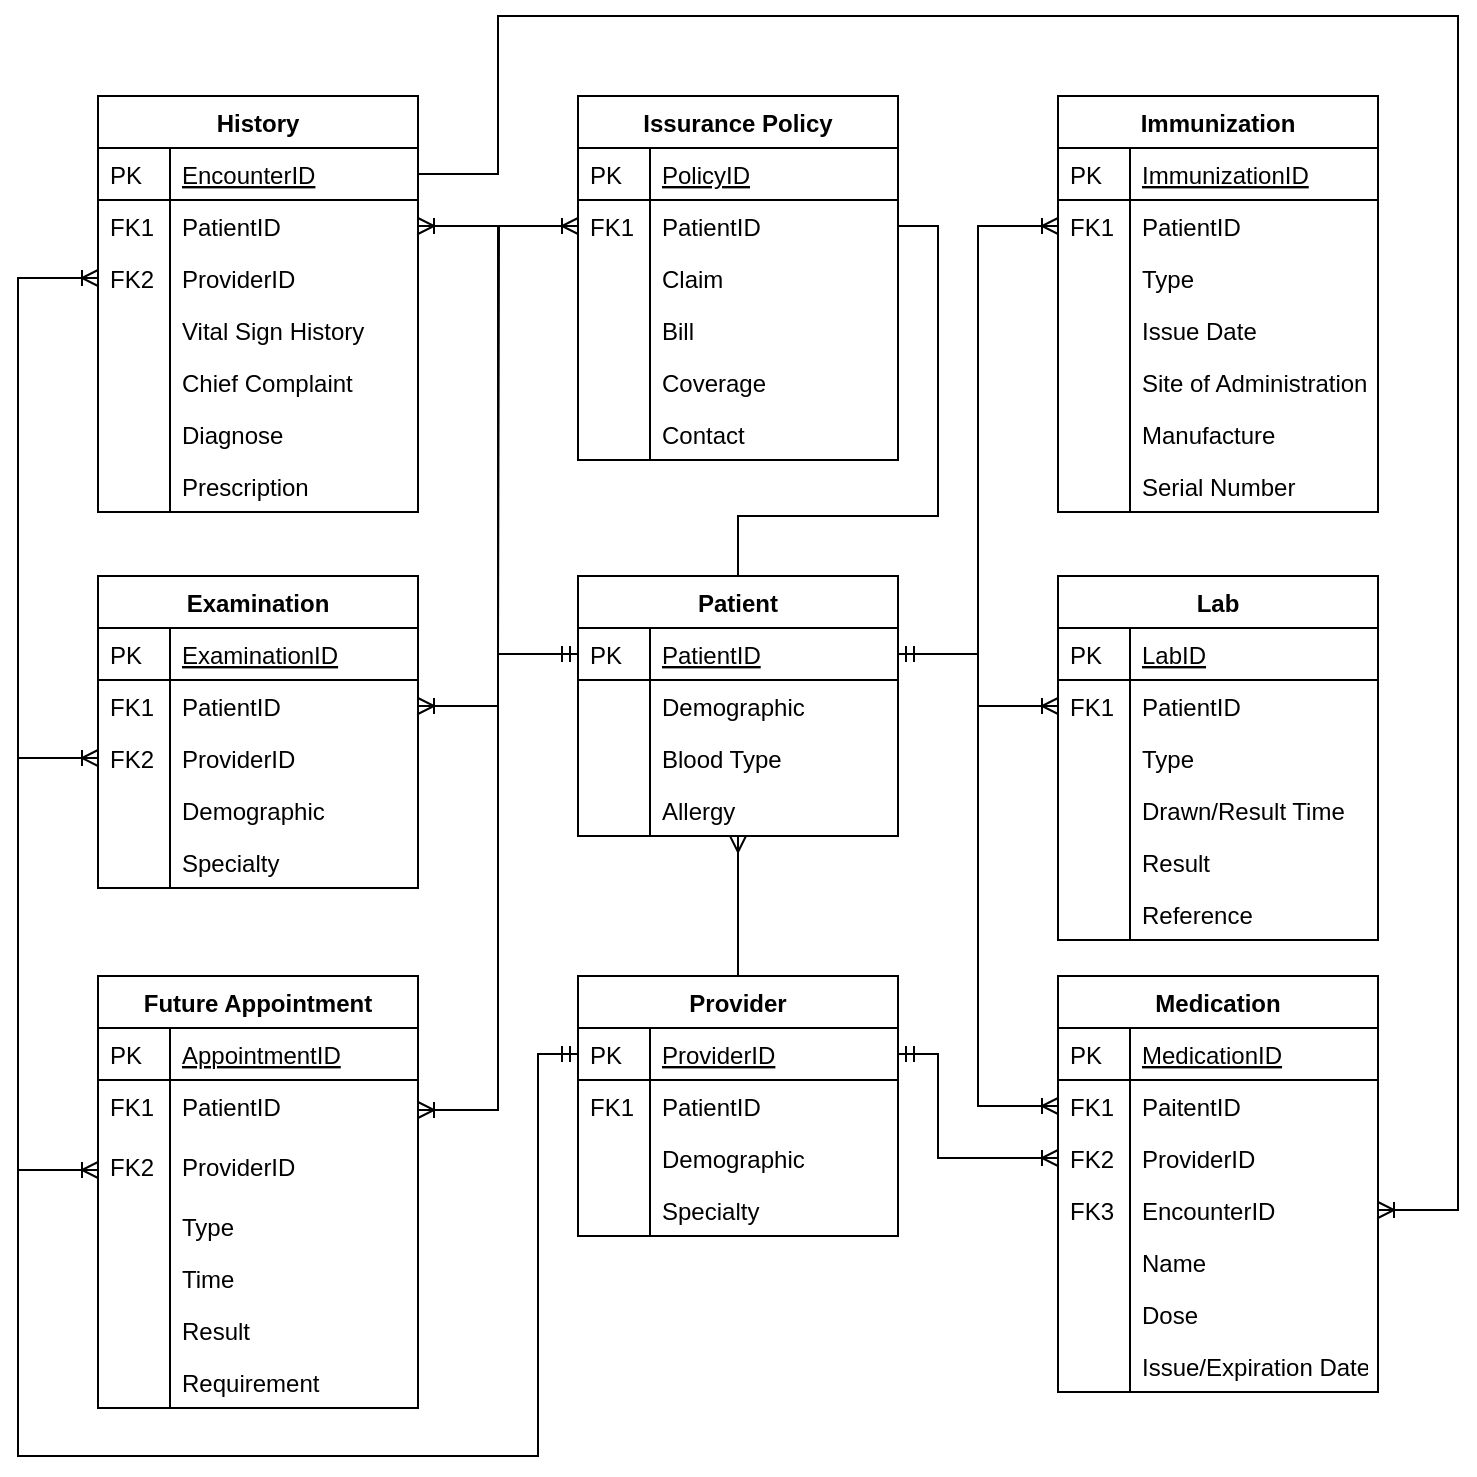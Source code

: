 <mxfile version="12.7.1" type="device"><diagram id="C5RBs43oDa-KdzZeNtuy" name="Page-1"><mxGraphModel dx="2062" dy="1103" grid="1" gridSize="10" guides="1" tooltips="1" connect="1" arrows="1" fold="1" page="0" pageScale="1" pageWidth="850" pageHeight="1100" math="0" shadow="0"><root><mxCell id="WIyWlLk6GJQsqaUBKTNV-0"/><mxCell id="WIyWlLk6GJQsqaUBKTNV-1" parent="WIyWlLk6GJQsqaUBKTNV-0"/><mxCell id="-j6nGIDeLe8oFp6eKkzC-88" style="edgeStyle=orthogonalEdgeStyle;rounded=0;orthogonalLoop=1;jettySize=auto;html=1;exitX=0.5;exitY=0;exitDx=0;exitDy=0;startArrow=none;startFill=0;endArrow=none;endFill=0;" parent="WIyWlLk6GJQsqaUBKTNV-1" source="zkfFHV4jXpPFQw0GAbJ--51" target="00YRVMLzk04FEyoa6gGD-193" edge="1"><mxGeometry relative="1" as="geometry"><Array as="points"><mxPoint x="440" y="290"/><mxPoint x="540" y="290"/><mxPoint x="540" y="145"/></Array></mxGeometry></mxCell><mxCell id="zkfFHV4jXpPFQw0GAbJ--51" value="Patient" style="swimlane;fontStyle=1;childLayout=stackLayout;horizontal=1;startSize=26;horizontalStack=0;resizeParent=1;resizeLast=0;collapsible=1;marginBottom=0;rounded=0;shadow=0;strokeWidth=1;" parent="WIyWlLk6GJQsqaUBKTNV-1" vertex="1"><mxGeometry x="360" y="320" width="160" height="130" as="geometry"><mxRectangle x="160" y="120" width="160" height="26" as="alternateBounds"/></mxGeometry></mxCell><mxCell id="zkfFHV4jXpPFQw0GAbJ--52" value="PatientID" style="shape=partialRectangle;top=0;left=0;right=0;bottom=1;align=left;verticalAlign=top;fillColor=none;spacingLeft=40;spacingRight=4;overflow=hidden;rotatable=0;points=[[0,0.5],[1,0.5]];portConstraint=eastwest;dropTarget=0;rounded=0;shadow=0;strokeWidth=1;fontStyle=4" parent="zkfFHV4jXpPFQw0GAbJ--51" vertex="1"><mxGeometry y="26" width="160" height="26" as="geometry"/></mxCell><mxCell id="zkfFHV4jXpPFQw0GAbJ--53" value="PK" style="shape=partialRectangle;top=0;left=0;bottom=0;fillColor=none;align=left;verticalAlign=top;spacingLeft=4;spacingRight=4;overflow=hidden;rotatable=0;points=[];portConstraint=eastwest;part=1;" parent="zkfFHV4jXpPFQw0GAbJ--52" vertex="1" connectable="0"><mxGeometry width="36" height="26" as="geometry"/></mxCell><mxCell id="00YRVMLzk04FEyoa6gGD-24" value="Demographic" style="shape=partialRectangle;top=0;left=0;right=0;bottom=0;align=left;verticalAlign=top;fillColor=none;spacingLeft=40;spacingRight=4;overflow=hidden;rotatable=0;points=[[0,0.5],[1,0.5]];portConstraint=eastwest;dropTarget=0;rounded=0;shadow=0;strokeWidth=1;" parent="zkfFHV4jXpPFQw0GAbJ--51" vertex="1"><mxGeometry y="52" width="160" height="26" as="geometry"/></mxCell><mxCell id="00YRVMLzk04FEyoa6gGD-25" value="" style="shape=partialRectangle;top=0;left=0;bottom=0;fillColor=none;align=left;verticalAlign=top;spacingLeft=4;spacingRight=4;overflow=hidden;rotatable=0;points=[];portConstraint=eastwest;part=1;" parent="00YRVMLzk04FEyoa6gGD-24" vertex="1" connectable="0"><mxGeometry width="36" height="26" as="geometry"/></mxCell><mxCell id="00YRVMLzk04FEyoa6gGD-27" value="Blood Type" style="shape=partialRectangle;top=0;left=0;right=0;bottom=0;align=left;verticalAlign=top;fillColor=none;spacingLeft=40;spacingRight=4;overflow=hidden;rotatable=0;points=[[0,0.5],[1,0.5]];portConstraint=eastwest;dropTarget=0;rounded=0;shadow=0;strokeWidth=1;" parent="zkfFHV4jXpPFQw0GAbJ--51" vertex="1"><mxGeometry y="78" width="160" height="26" as="geometry"/></mxCell><mxCell id="00YRVMLzk04FEyoa6gGD-28" value="" style="shape=partialRectangle;top=0;left=0;bottom=0;fillColor=none;align=left;verticalAlign=top;spacingLeft=4;spacingRight=4;overflow=hidden;rotatable=0;points=[];portConstraint=eastwest;part=1;" parent="00YRVMLzk04FEyoa6gGD-27" vertex="1" connectable="0"><mxGeometry width="36" height="26" as="geometry"/></mxCell><mxCell id="zkfFHV4jXpPFQw0GAbJ--54" value="Allergy" style="shape=partialRectangle;top=0;left=0;right=0;bottom=0;align=left;verticalAlign=top;fillColor=none;spacingLeft=40;spacingRight=4;overflow=hidden;rotatable=0;points=[[0,0.5],[1,0.5]];portConstraint=eastwest;dropTarget=0;rounded=0;shadow=0;strokeWidth=1;" parent="zkfFHV4jXpPFQw0GAbJ--51" vertex="1"><mxGeometry y="104" width="160" height="26" as="geometry"/></mxCell><mxCell id="zkfFHV4jXpPFQw0GAbJ--55" value="" style="shape=partialRectangle;top=0;left=0;bottom=0;fillColor=none;align=left;verticalAlign=top;spacingLeft=4;spacingRight=4;overflow=hidden;rotatable=0;points=[];portConstraint=eastwest;part=1;" parent="zkfFHV4jXpPFQw0GAbJ--54" vertex="1" connectable="0"><mxGeometry width="36" height="26" as="geometry"/></mxCell><mxCell id="zkfFHV4jXpPFQw0GAbJ--56" value="Provider" style="swimlane;fontStyle=1;childLayout=stackLayout;horizontal=1;startSize=26;horizontalStack=0;resizeParent=1;resizeLast=0;collapsible=1;marginBottom=0;rounded=0;shadow=0;strokeWidth=1;" parent="WIyWlLk6GJQsqaUBKTNV-1" vertex="1"><mxGeometry x="360" y="520" width="160" height="130" as="geometry"><mxRectangle x="940" y="590" width="160" height="26" as="alternateBounds"/></mxGeometry></mxCell><mxCell id="zkfFHV4jXpPFQw0GAbJ--57" value="ProviderID" style="shape=partialRectangle;top=0;left=0;right=0;bottom=1;align=left;verticalAlign=top;fillColor=none;spacingLeft=40;spacingRight=4;overflow=hidden;rotatable=0;points=[[0,0.5],[1,0.5]];portConstraint=eastwest;dropTarget=0;rounded=0;shadow=0;strokeWidth=1;fontStyle=4" parent="zkfFHV4jXpPFQw0GAbJ--56" vertex="1"><mxGeometry y="26" width="160" height="26" as="geometry"/></mxCell><mxCell id="zkfFHV4jXpPFQw0GAbJ--58" value="PK" style="shape=partialRectangle;top=0;left=0;bottom=0;fillColor=none;align=left;verticalAlign=top;spacingLeft=4;spacingRight=4;overflow=hidden;rotatable=0;points=[];portConstraint=eastwest;part=1;" parent="zkfFHV4jXpPFQw0GAbJ--57" vertex="1" connectable="0"><mxGeometry width="36" height="26" as="geometry"/></mxCell><mxCell id="zkfFHV4jXpPFQw0GAbJ--59" value="PatientID" style="shape=partialRectangle;top=0;left=0;right=0;bottom=0;align=left;verticalAlign=top;fillColor=none;spacingLeft=40;spacingRight=4;overflow=hidden;rotatable=0;points=[[0,0.5],[1,0.5]];portConstraint=eastwest;dropTarget=0;rounded=0;shadow=0;strokeWidth=1;" parent="zkfFHV4jXpPFQw0GAbJ--56" vertex="1"><mxGeometry y="52" width="160" height="26" as="geometry"/></mxCell><mxCell id="zkfFHV4jXpPFQw0GAbJ--60" value="FK1" style="shape=partialRectangle;top=0;left=0;bottom=0;fillColor=none;align=left;verticalAlign=top;spacingLeft=4;spacingRight=4;overflow=hidden;rotatable=0;points=[];portConstraint=eastwest;part=1;" parent="zkfFHV4jXpPFQw0GAbJ--59" vertex="1" connectable="0"><mxGeometry width="36" height="26" as="geometry"/></mxCell><mxCell id="zkfFHV4jXpPFQw0GAbJ--61" value="Demographic" style="shape=partialRectangle;top=0;left=0;right=0;bottom=0;align=left;verticalAlign=top;fillColor=none;spacingLeft=40;spacingRight=4;overflow=hidden;rotatable=0;points=[[0,0.5],[1,0.5]];portConstraint=eastwest;dropTarget=0;rounded=0;shadow=0;strokeWidth=1;" parent="zkfFHV4jXpPFQw0GAbJ--56" vertex="1"><mxGeometry y="78" width="160" height="26" as="geometry"/></mxCell><mxCell id="zkfFHV4jXpPFQw0GAbJ--62" value="" style="shape=partialRectangle;top=0;left=0;bottom=0;fillColor=none;align=left;verticalAlign=top;spacingLeft=4;spacingRight=4;overflow=hidden;rotatable=0;points=[];portConstraint=eastwest;part=1;" parent="zkfFHV4jXpPFQw0GAbJ--61" vertex="1" connectable="0"><mxGeometry width="36" height="26" as="geometry"/></mxCell><mxCell id="00YRVMLzk04FEyoa6gGD-29" value="Specialty" style="shape=partialRectangle;top=0;left=0;right=0;bottom=0;align=left;verticalAlign=top;fillColor=none;spacingLeft=40;spacingRight=4;overflow=hidden;rotatable=0;points=[[0,0.5],[1,0.5]];portConstraint=eastwest;dropTarget=0;rounded=0;shadow=0;strokeWidth=1;" parent="zkfFHV4jXpPFQw0GAbJ--56" vertex="1"><mxGeometry y="104" width="160" height="26" as="geometry"/></mxCell><mxCell id="00YRVMLzk04FEyoa6gGD-30" value="" style="shape=partialRectangle;top=0;left=0;bottom=0;fillColor=none;align=left;verticalAlign=top;spacingLeft=4;spacingRight=4;overflow=hidden;rotatable=0;points=[];portConstraint=eastwest;part=1;" parent="00YRVMLzk04FEyoa6gGD-29" vertex="1" connectable="0"><mxGeometry width="36" height="26" as="geometry"/></mxCell><mxCell id="00YRVMLzk04FEyoa6gGD-130" value="Examination" style="swimlane;fontStyle=1;childLayout=stackLayout;horizontal=1;startSize=26;horizontalStack=0;resizeParent=1;resizeLast=0;collapsible=1;marginBottom=0;rounded=0;shadow=0;strokeWidth=1;" parent="WIyWlLk6GJQsqaUBKTNV-1" vertex="1"><mxGeometry x="120" y="320" width="160" height="156" as="geometry"><mxRectangle x="1050" y="80" width="160" height="26" as="alternateBounds"/></mxGeometry></mxCell><mxCell id="00YRVMLzk04FEyoa6gGD-131" value="ExaminationID" style="shape=partialRectangle;top=0;left=0;right=0;bottom=1;align=left;verticalAlign=top;fillColor=none;spacingLeft=40;spacingRight=4;overflow=hidden;rotatable=0;points=[[0,0.5],[1,0.5]];portConstraint=eastwest;dropTarget=0;rounded=0;shadow=0;strokeWidth=1;fontStyle=4" parent="00YRVMLzk04FEyoa6gGD-130" vertex="1"><mxGeometry y="26" width="160" height="26" as="geometry"/></mxCell><mxCell id="00YRVMLzk04FEyoa6gGD-132" value="PK" style="shape=partialRectangle;top=0;left=0;bottom=0;fillColor=none;align=left;verticalAlign=top;spacingLeft=4;spacingRight=4;overflow=hidden;rotatable=0;points=[];portConstraint=eastwest;part=1;" parent="00YRVMLzk04FEyoa6gGD-131" vertex="1" connectable="0"><mxGeometry width="36" height="26" as="geometry"/></mxCell><mxCell id="00YRVMLzk04FEyoa6gGD-133" value="PatientID" style="shape=partialRectangle;top=0;left=0;right=0;bottom=0;align=left;verticalAlign=top;fillColor=none;spacingLeft=40;spacingRight=4;overflow=hidden;rotatable=0;points=[[0,0.5],[1,0.5]];portConstraint=eastwest;dropTarget=0;rounded=0;shadow=0;strokeWidth=1;" parent="00YRVMLzk04FEyoa6gGD-130" vertex="1"><mxGeometry y="52" width="160" height="26" as="geometry"/></mxCell><mxCell id="00YRVMLzk04FEyoa6gGD-134" value="FK1" style="shape=partialRectangle;top=0;left=0;bottom=0;fillColor=none;align=left;verticalAlign=top;spacingLeft=4;spacingRight=4;overflow=hidden;rotatable=0;points=[];portConstraint=eastwest;part=1;" parent="00YRVMLzk04FEyoa6gGD-133" vertex="1" connectable="0"><mxGeometry width="36" height="26" as="geometry"/></mxCell><mxCell id="00YRVMLzk04FEyoa6gGD-149" value="ProviderID" style="shape=partialRectangle;top=0;left=0;right=0;bottom=0;align=left;verticalAlign=top;fillColor=none;spacingLeft=40;spacingRight=4;overflow=hidden;rotatable=0;points=[[0,0.5],[1,0.5]];portConstraint=eastwest;dropTarget=0;rounded=0;shadow=0;strokeWidth=1;" parent="00YRVMLzk04FEyoa6gGD-130" vertex="1"><mxGeometry y="78" width="160" height="26" as="geometry"/></mxCell><mxCell id="00YRVMLzk04FEyoa6gGD-150" value="FK2" style="shape=partialRectangle;top=0;left=0;bottom=0;fillColor=none;align=left;verticalAlign=top;spacingLeft=4;spacingRight=4;overflow=hidden;rotatable=0;points=[];portConstraint=eastwest;part=1;" parent="00YRVMLzk04FEyoa6gGD-149" vertex="1" connectable="0"><mxGeometry width="36" height="26" as="geometry"/></mxCell><mxCell id="00YRVMLzk04FEyoa6gGD-135" value="Demographic" style="shape=partialRectangle;top=0;left=0;right=0;bottom=0;align=left;verticalAlign=top;fillColor=none;spacingLeft=40;spacingRight=4;overflow=hidden;rotatable=0;points=[[0,0.5],[1,0.5]];portConstraint=eastwest;dropTarget=0;rounded=0;shadow=0;strokeWidth=1;" parent="00YRVMLzk04FEyoa6gGD-130" vertex="1"><mxGeometry y="104" width="160" height="26" as="geometry"/></mxCell><mxCell id="00YRVMLzk04FEyoa6gGD-136" value="" style="shape=partialRectangle;top=0;left=0;bottom=0;fillColor=none;align=left;verticalAlign=top;spacingLeft=4;spacingRight=4;overflow=hidden;rotatable=0;points=[];portConstraint=eastwest;part=1;" parent="00YRVMLzk04FEyoa6gGD-135" vertex="1" connectable="0"><mxGeometry width="36" height="26" as="geometry"/></mxCell><mxCell id="00YRVMLzk04FEyoa6gGD-137" value="Specialty" style="shape=partialRectangle;top=0;left=0;right=0;bottom=0;align=left;verticalAlign=top;fillColor=none;spacingLeft=40;spacingRight=4;overflow=hidden;rotatable=0;points=[[0,0.5],[1,0.5]];portConstraint=eastwest;dropTarget=0;rounded=0;shadow=0;strokeWidth=1;" parent="00YRVMLzk04FEyoa6gGD-130" vertex="1"><mxGeometry y="130" width="160" height="26" as="geometry"/></mxCell><mxCell id="00YRVMLzk04FEyoa6gGD-138" value="" style="shape=partialRectangle;top=0;left=0;bottom=0;fillColor=none;align=left;verticalAlign=top;spacingLeft=4;spacingRight=4;overflow=hidden;rotatable=0;points=[];portConstraint=eastwest;part=1;" parent="00YRVMLzk04FEyoa6gGD-137" vertex="1" connectable="0"><mxGeometry width="36" height="26" as="geometry"/></mxCell><mxCell id="00YRVMLzk04FEyoa6gGD-95" value="Lab" style="swimlane;fontStyle=1;childLayout=stackLayout;horizontal=1;startSize=26;horizontalStack=0;resizeParent=1;resizeLast=0;collapsible=1;marginBottom=0;rounded=0;shadow=0;strokeWidth=1;" parent="WIyWlLk6GJQsqaUBKTNV-1" vertex="1"><mxGeometry x="600" y="320" width="160" height="182" as="geometry"><mxRectangle x="930" y="240" width="160" height="26" as="alternateBounds"/></mxGeometry></mxCell><mxCell id="00YRVMLzk04FEyoa6gGD-96" value="LabID" style="shape=partialRectangle;top=0;left=0;right=0;bottom=1;align=left;verticalAlign=top;fillColor=none;spacingLeft=40;spacingRight=4;overflow=hidden;rotatable=0;points=[[0,0.5],[1,0.5]];portConstraint=eastwest;dropTarget=0;rounded=0;shadow=0;strokeWidth=1;fontStyle=4" parent="00YRVMLzk04FEyoa6gGD-95" vertex="1"><mxGeometry y="26" width="160" height="26" as="geometry"/></mxCell><mxCell id="00YRVMLzk04FEyoa6gGD-97" value="PK" style="shape=partialRectangle;top=0;left=0;bottom=0;fillColor=none;align=left;verticalAlign=top;spacingLeft=4;spacingRight=4;overflow=hidden;rotatable=0;points=[];portConstraint=eastwest;part=1;" parent="00YRVMLzk04FEyoa6gGD-96" vertex="1" connectable="0"><mxGeometry width="36" height="26" as="geometry"/></mxCell><mxCell id="00YRVMLzk04FEyoa6gGD-98" value="PatientID" style="shape=partialRectangle;top=0;left=0;right=0;bottom=0;align=left;verticalAlign=top;fillColor=none;spacingLeft=40;spacingRight=4;overflow=hidden;rotatable=0;points=[[0,0.5],[1,0.5]];portConstraint=eastwest;dropTarget=0;rounded=0;shadow=0;strokeWidth=1;" parent="00YRVMLzk04FEyoa6gGD-95" vertex="1"><mxGeometry y="52" width="160" height="26" as="geometry"/></mxCell><mxCell id="00YRVMLzk04FEyoa6gGD-99" value="FK1" style="shape=partialRectangle;top=0;left=0;bottom=0;fillColor=none;align=left;verticalAlign=top;spacingLeft=4;spacingRight=4;overflow=hidden;rotatable=0;points=[];portConstraint=eastwest;part=1;" parent="00YRVMLzk04FEyoa6gGD-98" vertex="1" connectable="0"><mxGeometry width="36" height="26" as="geometry"/></mxCell><mxCell id="00YRVMLzk04FEyoa6gGD-100" value="Type" style="shape=partialRectangle;top=0;left=0;right=0;bottom=0;align=left;verticalAlign=top;fillColor=none;spacingLeft=40;spacingRight=4;overflow=hidden;rotatable=0;points=[[0,0.5],[1,0.5]];portConstraint=eastwest;dropTarget=0;rounded=0;shadow=0;strokeWidth=1;" parent="00YRVMLzk04FEyoa6gGD-95" vertex="1"><mxGeometry y="78" width="160" height="26" as="geometry"/></mxCell><mxCell id="00YRVMLzk04FEyoa6gGD-101" value="" style="shape=partialRectangle;top=0;left=0;bottom=0;fillColor=none;align=left;verticalAlign=top;spacingLeft=4;spacingRight=4;overflow=hidden;rotatable=0;points=[];portConstraint=eastwest;part=1;" parent="00YRVMLzk04FEyoa6gGD-100" vertex="1" connectable="0"><mxGeometry width="36" height="26" as="geometry"/></mxCell><mxCell id="00YRVMLzk04FEyoa6gGD-102" value="Drawn/Result Time" style="shape=partialRectangle;top=0;left=0;right=0;bottom=0;align=left;verticalAlign=top;fillColor=none;spacingLeft=40;spacingRight=4;overflow=hidden;rotatable=0;points=[[0,0.5],[1,0.5]];portConstraint=eastwest;dropTarget=0;rounded=0;shadow=0;strokeWidth=1;" parent="00YRVMLzk04FEyoa6gGD-95" vertex="1"><mxGeometry y="104" width="160" height="26" as="geometry"/></mxCell><mxCell id="00YRVMLzk04FEyoa6gGD-103" value="" style="shape=partialRectangle;top=0;left=0;bottom=0;fillColor=none;align=left;verticalAlign=top;spacingLeft=4;spacingRight=4;overflow=hidden;rotatable=0;points=[];portConstraint=eastwest;part=1;" parent="00YRVMLzk04FEyoa6gGD-102" vertex="1" connectable="0"><mxGeometry width="36" height="26" as="geometry"/></mxCell><mxCell id="00YRVMLzk04FEyoa6gGD-105" value="Result" style="shape=partialRectangle;top=0;left=0;right=0;bottom=0;align=left;verticalAlign=top;fillColor=none;spacingLeft=40;spacingRight=4;overflow=hidden;rotatable=0;points=[[0,0.5],[1,0.5]];portConstraint=eastwest;dropTarget=0;rounded=0;shadow=0;strokeWidth=1;" parent="00YRVMLzk04FEyoa6gGD-95" vertex="1"><mxGeometry y="130" width="160" height="26" as="geometry"/></mxCell><mxCell id="00YRVMLzk04FEyoa6gGD-106" value="" style="shape=partialRectangle;top=0;left=0;bottom=0;fillColor=none;align=left;verticalAlign=top;spacingLeft=4;spacingRight=4;overflow=hidden;rotatable=0;points=[];portConstraint=eastwest;part=1;" parent="00YRVMLzk04FEyoa6gGD-105" vertex="1" connectable="0"><mxGeometry width="36" height="26" as="geometry"/></mxCell><mxCell id="00YRVMLzk04FEyoa6gGD-107" value="Reference" style="shape=partialRectangle;top=0;left=0;right=0;bottom=0;align=left;verticalAlign=top;fillColor=none;spacingLeft=40;spacingRight=4;overflow=hidden;rotatable=0;points=[[0,0.5],[1,0.5]];portConstraint=eastwest;dropTarget=0;rounded=0;shadow=0;strokeWidth=1;" parent="00YRVMLzk04FEyoa6gGD-95" vertex="1"><mxGeometry y="156" width="160" height="26" as="geometry"/></mxCell><mxCell id="00YRVMLzk04FEyoa6gGD-108" value="" style="shape=partialRectangle;top=0;left=0;bottom=0;fillColor=none;align=left;verticalAlign=top;spacingLeft=4;spacingRight=4;overflow=hidden;rotatable=0;points=[];portConstraint=eastwest;part=1;" parent="00YRVMLzk04FEyoa6gGD-107" vertex="1" connectable="0"><mxGeometry width="36" height="26" as="geometry"/></mxCell><mxCell id="00YRVMLzk04FEyoa6gGD-190" value="Issurance Policy" style="swimlane;fontStyle=1;childLayout=stackLayout;horizontal=1;startSize=26;horizontalStack=0;resizeParent=1;resizeLast=0;collapsible=1;marginBottom=0;rounded=0;shadow=0;strokeWidth=1;" parent="WIyWlLk6GJQsqaUBKTNV-1" vertex="1"><mxGeometry x="360" y="80" width="160" height="182" as="geometry"><mxRectangle x="750" y="90" width="160" height="26" as="alternateBounds"/></mxGeometry></mxCell><mxCell id="00YRVMLzk04FEyoa6gGD-191" value="PolicyID" style="shape=partialRectangle;top=0;left=0;right=0;bottom=1;align=left;verticalAlign=top;fillColor=none;spacingLeft=40;spacingRight=4;overflow=hidden;rotatable=0;points=[[0,0.5],[1,0.5]];portConstraint=eastwest;dropTarget=0;rounded=0;shadow=0;strokeWidth=1;fontStyle=4" parent="00YRVMLzk04FEyoa6gGD-190" vertex="1"><mxGeometry y="26" width="160" height="26" as="geometry"/></mxCell><mxCell id="00YRVMLzk04FEyoa6gGD-192" value="PK" style="shape=partialRectangle;top=0;left=0;bottom=0;fillColor=none;align=left;verticalAlign=top;spacingLeft=4;spacingRight=4;overflow=hidden;rotatable=0;points=[];portConstraint=eastwest;part=1;" parent="00YRVMLzk04FEyoa6gGD-191" vertex="1" connectable="0"><mxGeometry width="36" height="26" as="geometry"/></mxCell><mxCell id="00YRVMLzk04FEyoa6gGD-193" value="PatientID" style="shape=partialRectangle;top=0;left=0;right=0;bottom=0;align=left;verticalAlign=top;fillColor=none;spacingLeft=40;spacingRight=4;overflow=hidden;rotatable=0;points=[[0,0.5],[1,0.5]];portConstraint=eastwest;dropTarget=0;rounded=0;shadow=0;strokeWidth=1;" parent="00YRVMLzk04FEyoa6gGD-190" vertex="1"><mxGeometry y="52" width="160" height="26" as="geometry"/></mxCell><mxCell id="00YRVMLzk04FEyoa6gGD-194" value="FK1" style="shape=partialRectangle;top=0;left=0;bottom=0;fillColor=none;align=left;verticalAlign=top;spacingLeft=4;spacingRight=4;overflow=hidden;rotatable=0;points=[];portConstraint=eastwest;part=1;" parent="00YRVMLzk04FEyoa6gGD-193" vertex="1" connectable="0"><mxGeometry width="36" height="26" as="geometry"/></mxCell><mxCell id="00YRVMLzk04FEyoa6gGD-195" value="Claim" style="shape=partialRectangle;top=0;left=0;right=0;bottom=0;align=left;verticalAlign=top;fillColor=none;spacingLeft=40;spacingRight=4;overflow=hidden;rotatable=0;points=[[0,0.5],[1,0.5]];portConstraint=eastwest;dropTarget=0;rounded=0;shadow=0;strokeWidth=1;" parent="00YRVMLzk04FEyoa6gGD-190" vertex="1"><mxGeometry y="78" width="160" height="26" as="geometry"/></mxCell><mxCell id="00YRVMLzk04FEyoa6gGD-196" value="" style="shape=partialRectangle;top=0;left=0;bottom=0;fillColor=none;align=left;verticalAlign=top;spacingLeft=4;spacingRight=4;overflow=hidden;rotatable=0;points=[];portConstraint=eastwest;part=1;" parent="00YRVMLzk04FEyoa6gGD-195" vertex="1" connectable="0"><mxGeometry width="36" height="26" as="geometry"/></mxCell><mxCell id="00YRVMLzk04FEyoa6gGD-197" value="Bill" style="shape=partialRectangle;top=0;left=0;right=0;bottom=0;align=left;verticalAlign=top;fillColor=none;spacingLeft=40;spacingRight=4;overflow=hidden;rotatable=0;points=[[0,0.5],[1,0.5]];portConstraint=eastwest;dropTarget=0;rounded=0;shadow=0;strokeWidth=1;" parent="00YRVMLzk04FEyoa6gGD-190" vertex="1"><mxGeometry y="104" width="160" height="26" as="geometry"/></mxCell><mxCell id="00YRVMLzk04FEyoa6gGD-198" value="" style="shape=partialRectangle;top=0;left=0;bottom=0;fillColor=none;align=left;verticalAlign=top;spacingLeft=4;spacingRight=4;overflow=hidden;rotatable=0;points=[];portConstraint=eastwest;part=1;" parent="00YRVMLzk04FEyoa6gGD-197" vertex="1" connectable="0"><mxGeometry width="36" height="26" as="geometry"/></mxCell><mxCell id="00YRVMLzk04FEyoa6gGD-199" value="Coverage" style="shape=partialRectangle;top=0;left=0;right=0;bottom=0;align=left;verticalAlign=top;fillColor=none;spacingLeft=40;spacingRight=4;overflow=hidden;rotatable=0;points=[[0,0.5],[1,0.5]];portConstraint=eastwest;dropTarget=0;rounded=0;shadow=0;strokeWidth=1;" parent="00YRVMLzk04FEyoa6gGD-190" vertex="1"><mxGeometry y="130" width="160" height="26" as="geometry"/></mxCell><mxCell id="00YRVMLzk04FEyoa6gGD-200" value="" style="shape=partialRectangle;top=0;left=0;bottom=0;fillColor=none;align=left;verticalAlign=top;spacingLeft=4;spacingRight=4;overflow=hidden;rotatable=0;points=[];portConstraint=eastwest;part=1;" parent="00YRVMLzk04FEyoa6gGD-199" vertex="1" connectable="0"><mxGeometry width="36" height="26" as="geometry"/></mxCell><mxCell id="00YRVMLzk04FEyoa6gGD-201" value="Contact" style="shape=partialRectangle;top=0;left=0;right=0;bottom=0;align=left;verticalAlign=top;fillColor=none;spacingLeft=40;spacingRight=4;overflow=hidden;rotatable=0;points=[[0,0.5],[1,0.5]];portConstraint=eastwest;dropTarget=0;rounded=0;shadow=0;strokeWidth=1;" parent="00YRVMLzk04FEyoa6gGD-190" vertex="1"><mxGeometry y="156" width="160" height="26" as="geometry"/></mxCell><mxCell id="00YRVMLzk04FEyoa6gGD-202" value="" style="shape=partialRectangle;top=0;left=0;bottom=0;fillColor=none;align=left;verticalAlign=top;spacingLeft=4;spacingRight=4;overflow=hidden;rotatable=0;points=[];portConstraint=eastwest;part=1;" parent="00YRVMLzk04FEyoa6gGD-201" vertex="1" connectable="0"><mxGeometry width="36" height="26" as="geometry"/></mxCell><mxCell id="00YRVMLzk04FEyoa6gGD-165" value="Future Appointment" style="swimlane;fontStyle=1;childLayout=stackLayout;horizontal=1;startSize=26;horizontalStack=0;resizeParent=1;resizeLast=0;collapsible=1;marginBottom=0;rounded=0;shadow=0;strokeWidth=1;" parent="WIyWlLk6GJQsqaUBKTNV-1" vertex="1"><mxGeometry x="120" y="520" width="160" height="216" as="geometry"><mxRectangle x="890" y="880" width="160" height="26" as="alternateBounds"/></mxGeometry></mxCell><mxCell id="00YRVMLzk04FEyoa6gGD-166" value="AppointmentID" style="shape=partialRectangle;top=0;left=0;right=0;bottom=1;align=left;verticalAlign=top;fillColor=none;spacingLeft=40;spacingRight=4;overflow=hidden;rotatable=0;points=[[0,0.5],[1,0.5]];portConstraint=eastwest;dropTarget=0;rounded=0;shadow=0;strokeWidth=1;fontStyle=4" parent="00YRVMLzk04FEyoa6gGD-165" vertex="1"><mxGeometry y="26" width="160" height="26" as="geometry"/></mxCell><mxCell id="00YRVMLzk04FEyoa6gGD-167" value="PK" style="shape=partialRectangle;top=0;left=0;bottom=0;fillColor=none;align=left;verticalAlign=top;spacingLeft=4;spacingRight=4;overflow=hidden;rotatable=0;points=[];portConstraint=eastwest;part=1;" parent="00YRVMLzk04FEyoa6gGD-166" vertex="1" connectable="0"><mxGeometry width="36" height="26" as="geometry"/></mxCell><mxCell id="00YRVMLzk04FEyoa6gGD-168" value="PatientID" style="shape=partialRectangle;top=0;left=0;right=0;bottom=0;align=left;verticalAlign=top;fillColor=none;spacingLeft=40;spacingRight=4;overflow=hidden;rotatable=0;points=[[0,0.5],[1,0.5]];portConstraint=eastwest;dropTarget=0;rounded=0;shadow=0;strokeWidth=1;" parent="00YRVMLzk04FEyoa6gGD-165" vertex="1"><mxGeometry y="52" width="160" height="30" as="geometry"/></mxCell><mxCell id="00YRVMLzk04FEyoa6gGD-169" value="FK1" style="shape=partialRectangle;top=0;left=0;bottom=0;fillColor=none;align=left;verticalAlign=top;spacingLeft=4;spacingRight=4;overflow=hidden;rotatable=0;points=[];portConstraint=eastwest;part=1;" parent="00YRVMLzk04FEyoa6gGD-168" vertex="1" connectable="0"><mxGeometry width="36" height="30" as="geometry"/></mxCell><mxCell id="00YRVMLzk04FEyoa6gGD-180" value="ProviderID" style="shape=partialRectangle;top=0;left=0;right=0;bottom=0;align=left;verticalAlign=top;fillColor=none;spacingLeft=40;spacingRight=4;overflow=hidden;rotatable=0;points=[[0,0.5],[1,0.5]];portConstraint=eastwest;dropTarget=0;rounded=0;shadow=0;strokeWidth=1;" parent="00YRVMLzk04FEyoa6gGD-165" vertex="1"><mxGeometry y="82" width="160" height="30" as="geometry"/></mxCell><mxCell id="00YRVMLzk04FEyoa6gGD-181" value="FK2" style="shape=partialRectangle;top=0;left=0;bottom=0;fillColor=none;align=left;verticalAlign=top;spacingLeft=4;spacingRight=4;overflow=hidden;rotatable=0;points=[];portConstraint=eastwest;part=1;" parent="00YRVMLzk04FEyoa6gGD-180" vertex="1" connectable="0"><mxGeometry width="36" height="30" as="geometry"/></mxCell><mxCell id="00YRVMLzk04FEyoa6gGD-170" value="Type" style="shape=partialRectangle;top=0;left=0;right=0;bottom=0;align=left;verticalAlign=top;fillColor=none;spacingLeft=40;spacingRight=4;overflow=hidden;rotatable=0;points=[[0,0.5],[1,0.5]];portConstraint=eastwest;dropTarget=0;rounded=0;shadow=0;strokeWidth=1;" parent="00YRVMLzk04FEyoa6gGD-165" vertex="1"><mxGeometry y="112" width="160" height="26" as="geometry"/></mxCell><mxCell id="00YRVMLzk04FEyoa6gGD-171" value="" style="shape=partialRectangle;top=0;left=0;bottom=0;fillColor=none;align=left;verticalAlign=top;spacingLeft=4;spacingRight=4;overflow=hidden;rotatable=0;points=[];portConstraint=eastwest;part=1;" parent="00YRVMLzk04FEyoa6gGD-170" vertex="1" connectable="0"><mxGeometry width="36" height="26" as="geometry"/></mxCell><mxCell id="00YRVMLzk04FEyoa6gGD-172" value="Time" style="shape=partialRectangle;top=0;left=0;right=0;bottom=0;align=left;verticalAlign=top;fillColor=none;spacingLeft=40;spacingRight=4;overflow=hidden;rotatable=0;points=[[0,0.5],[1,0.5]];portConstraint=eastwest;dropTarget=0;rounded=0;shadow=0;strokeWidth=1;" parent="00YRVMLzk04FEyoa6gGD-165" vertex="1"><mxGeometry y="138" width="160" height="26" as="geometry"/></mxCell><mxCell id="00YRVMLzk04FEyoa6gGD-173" value="" style="shape=partialRectangle;top=0;left=0;bottom=0;fillColor=none;align=left;verticalAlign=top;spacingLeft=4;spacingRight=4;overflow=hidden;rotatable=0;points=[];portConstraint=eastwest;part=1;" parent="00YRVMLzk04FEyoa6gGD-172" vertex="1" connectable="0"><mxGeometry width="36" height="26" as="geometry"/></mxCell><mxCell id="00YRVMLzk04FEyoa6gGD-174" value="Result" style="shape=partialRectangle;top=0;left=0;right=0;bottom=0;align=left;verticalAlign=top;fillColor=none;spacingLeft=40;spacingRight=4;overflow=hidden;rotatable=0;points=[[0,0.5],[1,0.5]];portConstraint=eastwest;dropTarget=0;rounded=0;shadow=0;strokeWidth=1;" parent="00YRVMLzk04FEyoa6gGD-165" vertex="1"><mxGeometry y="164" width="160" height="26" as="geometry"/></mxCell><mxCell id="00YRVMLzk04FEyoa6gGD-175" value="" style="shape=partialRectangle;top=0;left=0;bottom=0;fillColor=none;align=left;verticalAlign=top;spacingLeft=4;spacingRight=4;overflow=hidden;rotatable=0;points=[];portConstraint=eastwest;part=1;" parent="00YRVMLzk04FEyoa6gGD-174" vertex="1" connectable="0"><mxGeometry width="36" height="26" as="geometry"/></mxCell><mxCell id="00YRVMLzk04FEyoa6gGD-176" value="Requirement" style="shape=partialRectangle;top=0;left=0;right=0;bottom=0;align=left;verticalAlign=top;fillColor=none;spacingLeft=40;spacingRight=4;overflow=hidden;rotatable=0;points=[[0,0.5],[1,0.5]];portConstraint=eastwest;dropTarget=0;rounded=0;shadow=0;strokeWidth=1;" parent="00YRVMLzk04FEyoa6gGD-165" vertex="1"><mxGeometry y="190" width="160" height="26" as="geometry"/></mxCell><mxCell id="00YRVMLzk04FEyoa6gGD-177" value="" style="shape=partialRectangle;top=0;left=0;bottom=0;fillColor=none;align=left;verticalAlign=top;spacingLeft=4;spacingRight=4;overflow=hidden;rotatable=0;points=[];portConstraint=eastwest;part=1;" parent="00YRVMLzk04FEyoa6gGD-176" vertex="1" connectable="0"><mxGeometry width="36" height="26" as="geometry"/></mxCell><mxCell id="zkfFHV4jXpPFQw0GAbJ--64" value="Medication" style="swimlane;fontStyle=1;childLayout=stackLayout;horizontal=1;startSize=26;horizontalStack=0;resizeParent=1;resizeLast=0;collapsible=1;marginBottom=0;rounded=0;shadow=0;strokeWidth=1;" parent="WIyWlLk6GJQsqaUBKTNV-1" vertex="1"><mxGeometry x="600" y="520" width="160" height="208" as="geometry"><mxRectangle x="490" y="950" width="160" height="26" as="alternateBounds"/></mxGeometry></mxCell><mxCell id="zkfFHV4jXpPFQw0GAbJ--65" value="MedicationID" style="shape=partialRectangle;top=0;left=0;right=0;bottom=1;align=left;verticalAlign=top;fillColor=none;spacingLeft=40;spacingRight=4;overflow=hidden;rotatable=0;points=[[0,0.5],[1,0.5]];portConstraint=eastwest;dropTarget=0;rounded=0;shadow=0;strokeWidth=1;fontStyle=4" parent="zkfFHV4jXpPFQw0GAbJ--64" vertex="1"><mxGeometry y="26" width="160" height="26" as="geometry"/></mxCell><mxCell id="zkfFHV4jXpPFQw0GAbJ--66" value="PK" style="shape=partialRectangle;top=0;left=0;bottom=0;fillColor=none;align=left;verticalAlign=top;spacingLeft=4;spacingRight=4;overflow=hidden;rotatable=0;points=[];portConstraint=eastwest;part=1;" parent="zkfFHV4jXpPFQw0GAbJ--65" vertex="1" connectable="0"><mxGeometry width="36" height="26" as="geometry"/></mxCell><mxCell id="zkfFHV4jXpPFQw0GAbJ--67" value="PaitentID" style="shape=partialRectangle;top=0;left=0;right=0;bottom=0;align=left;verticalAlign=top;fillColor=none;spacingLeft=40;spacingRight=4;overflow=hidden;rotatable=0;points=[[0,0.5],[1,0.5]];portConstraint=eastwest;dropTarget=0;rounded=0;shadow=0;strokeWidth=1;" parent="zkfFHV4jXpPFQw0GAbJ--64" vertex="1"><mxGeometry y="52" width="160" height="26" as="geometry"/></mxCell><mxCell id="zkfFHV4jXpPFQw0GAbJ--68" value="FK1" style="shape=partialRectangle;top=0;left=0;bottom=0;fillColor=none;align=left;verticalAlign=top;spacingLeft=4;spacingRight=4;overflow=hidden;rotatable=0;points=[];portConstraint=eastwest;part=1;" parent="zkfFHV4jXpPFQw0GAbJ--67" vertex="1" connectable="0"><mxGeometry width="36" height="26" as="geometry"/></mxCell><mxCell id="00YRVMLzk04FEyoa6gGD-31" value="ProviderID" style="shape=partialRectangle;top=0;left=0;right=0;bottom=0;align=left;verticalAlign=top;fillColor=none;spacingLeft=40;spacingRight=4;overflow=hidden;rotatable=0;points=[[0,0.5],[1,0.5]];portConstraint=eastwest;dropTarget=0;rounded=0;shadow=0;strokeWidth=1;" parent="zkfFHV4jXpPFQw0GAbJ--64" vertex="1"><mxGeometry y="78" width="160" height="26" as="geometry"/></mxCell><mxCell id="00YRVMLzk04FEyoa6gGD-32" value="FK2" style="shape=partialRectangle;top=0;left=0;bottom=0;fillColor=none;align=left;verticalAlign=top;spacingLeft=4;spacingRight=4;overflow=hidden;rotatable=0;points=[];portConstraint=eastwest;part=1;" parent="00YRVMLzk04FEyoa6gGD-31" vertex="1" connectable="0"><mxGeometry width="36" height="26" as="geometry"/></mxCell><mxCell id="00YRVMLzk04FEyoa6gGD-37" value="EncounterID" style="shape=partialRectangle;top=0;left=0;right=0;bottom=0;align=left;verticalAlign=top;fillColor=none;spacingLeft=40;spacingRight=4;overflow=hidden;rotatable=0;points=[[0,0.5],[1,0.5]];portConstraint=eastwest;dropTarget=0;rounded=0;shadow=0;strokeWidth=1;" parent="zkfFHV4jXpPFQw0GAbJ--64" vertex="1"><mxGeometry y="104" width="160" height="26" as="geometry"/></mxCell><mxCell id="00YRVMLzk04FEyoa6gGD-38" value="FK3" style="shape=partialRectangle;top=0;left=0;bottom=0;fillColor=none;align=left;verticalAlign=top;spacingLeft=4;spacingRight=4;overflow=hidden;rotatable=0;points=[];portConstraint=eastwest;part=1;" parent="00YRVMLzk04FEyoa6gGD-37" vertex="1" connectable="0"><mxGeometry width="36" height="26" as="geometry"/></mxCell><mxCell id="zkfFHV4jXpPFQw0GAbJ--69" value="Name" style="shape=partialRectangle;top=0;left=0;right=0;bottom=0;align=left;verticalAlign=top;fillColor=none;spacingLeft=40;spacingRight=4;overflow=hidden;rotatable=0;points=[[0,0.5],[1,0.5]];portConstraint=eastwest;dropTarget=0;rounded=0;shadow=0;strokeWidth=1;" parent="zkfFHV4jXpPFQw0GAbJ--64" vertex="1"><mxGeometry y="130" width="160" height="26" as="geometry"/></mxCell><mxCell id="zkfFHV4jXpPFQw0GAbJ--70" value="" style="shape=partialRectangle;top=0;left=0;bottom=0;fillColor=none;align=left;verticalAlign=top;spacingLeft=4;spacingRight=4;overflow=hidden;rotatable=0;points=[];portConstraint=eastwest;part=1;" parent="zkfFHV4jXpPFQw0GAbJ--69" vertex="1" connectable="0"><mxGeometry width="36" height="26" as="geometry"/></mxCell><mxCell id="00YRVMLzk04FEyoa6gGD-33" value="Dose" style="shape=partialRectangle;top=0;left=0;right=0;bottom=0;align=left;verticalAlign=top;fillColor=none;spacingLeft=40;spacingRight=4;overflow=hidden;rotatable=0;points=[[0,0.5],[1,0.5]];portConstraint=eastwest;dropTarget=0;rounded=0;shadow=0;strokeWidth=1;" parent="zkfFHV4jXpPFQw0GAbJ--64" vertex="1"><mxGeometry y="156" width="160" height="26" as="geometry"/></mxCell><mxCell id="00YRVMLzk04FEyoa6gGD-34" value="" style="shape=partialRectangle;top=0;left=0;bottom=0;fillColor=none;align=left;verticalAlign=top;spacingLeft=4;spacingRight=4;overflow=hidden;rotatable=0;points=[];portConstraint=eastwest;part=1;" parent="00YRVMLzk04FEyoa6gGD-33" vertex="1" connectable="0"><mxGeometry width="36" height="26" as="geometry"/></mxCell><mxCell id="00YRVMLzk04FEyoa6gGD-35" value="Issue/Expiration Date" style="shape=partialRectangle;top=0;left=0;right=0;bottom=0;align=left;verticalAlign=top;fillColor=none;spacingLeft=40;spacingRight=4;overflow=hidden;rotatable=0;points=[[0,0.5],[1,0.5]];portConstraint=eastwest;dropTarget=0;rounded=0;shadow=0;strokeWidth=1;" parent="zkfFHV4jXpPFQw0GAbJ--64" vertex="1"><mxGeometry y="182" width="160" height="26" as="geometry"/></mxCell><mxCell id="00YRVMLzk04FEyoa6gGD-36" value="" style="shape=partialRectangle;top=0;left=0;bottom=0;fillColor=none;align=left;verticalAlign=top;spacingLeft=4;spacingRight=4;overflow=hidden;rotatable=0;points=[];portConstraint=eastwest;part=1;" parent="00YRVMLzk04FEyoa6gGD-35" vertex="1" connectable="0"><mxGeometry width="36" height="26" as="geometry"/></mxCell><mxCell id="00YRVMLzk04FEyoa6gGD-39" value="Immunization" style="swimlane;fontStyle=1;childLayout=stackLayout;horizontal=1;startSize=26;horizontalStack=0;resizeParent=1;resizeLast=0;collapsible=1;marginBottom=0;rounded=0;shadow=0;strokeWidth=1;" parent="WIyWlLk6GJQsqaUBKTNV-1" vertex="1"><mxGeometry x="600" y="80" width="160" height="208" as="geometry"><mxRectangle x="160" y="120" width="160" height="26" as="alternateBounds"/></mxGeometry></mxCell><mxCell id="00YRVMLzk04FEyoa6gGD-40" value="ImmunizationID" style="shape=partialRectangle;top=0;left=0;right=0;bottom=1;align=left;verticalAlign=top;fillColor=none;spacingLeft=40;spacingRight=4;overflow=hidden;rotatable=0;points=[[0,0.5],[1,0.5]];portConstraint=eastwest;dropTarget=0;rounded=0;shadow=0;strokeWidth=1;fontStyle=4" parent="00YRVMLzk04FEyoa6gGD-39" vertex="1"><mxGeometry y="26" width="160" height="26" as="geometry"/></mxCell><mxCell id="00YRVMLzk04FEyoa6gGD-41" value="PK" style="shape=partialRectangle;top=0;left=0;bottom=0;fillColor=none;align=left;verticalAlign=top;spacingLeft=4;spacingRight=4;overflow=hidden;rotatable=0;points=[];portConstraint=eastwest;part=1;" parent="00YRVMLzk04FEyoa6gGD-40" vertex="1" connectable="0"><mxGeometry width="36" height="26" as="geometry"/></mxCell><mxCell id="00YRVMLzk04FEyoa6gGD-42" value="PatientID" style="shape=partialRectangle;top=0;left=0;right=0;bottom=0;align=left;verticalAlign=top;fillColor=none;spacingLeft=40;spacingRight=4;overflow=hidden;rotatable=0;points=[[0,0.5],[1,0.5]];portConstraint=eastwest;dropTarget=0;rounded=0;shadow=0;strokeWidth=1;" parent="00YRVMLzk04FEyoa6gGD-39" vertex="1"><mxGeometry y="52" width="160" height="26" as="geometry"/></mxCell><mxCell id="00YRVMLzk04FEyoa6gGD-43" value="FK1" style="shape=partialRectangle;top=0;left=0;bottom=0;fillColor=none;align=left;verticalAlign=top;spacingLeft=4;spacingRight=4;overflow=hidden;rotatable=0;points=[];portConstraint=eastwest;part=1;" parent="00YRVMLzk04FEyoa6gGD-42" vertex="1" connectable="0"><mxGeometry width="36" height="26" as="geometry"/></mxCell><mxCell id="00YRVMLzk04FEyoa6gGD-44" value="Type" style="shape=partialRectangle;top=0;left=0;right=0;bottom=0;align=left;verticalAlign=top;fillColor=none;spacingLeft=40;spacingRight=4;overflow=hidden;rotatable=0;points=[[0,0.5],[1,0.5]];portConstraint=eastwest;dropTarget=0;rounded=0;shadow=0;strokeWidth=1;" parent="00YRVMLzk04FEyoa6gGD-39" vertex="1"><mxGeometry y="78" width="160" height="26" as="geometry"/></mxCell><mxCell id="00YRVMLzk04FEyoa6gGD-45" value="" style="shape=partialRectangle;top=0;left=0;bottom=0;fillColor=none;align=left;verticalAlign=top;spacingLeft=4;spacingRight=4;overflow=hidden;rotatable=0;points=[];portConstraint=eastwest;part=1;" parent="00YRVMLzk04FEyoa6gGD-44" vertex="1" connectable="0"><mxGeometry width="36" height="26" as="geometry"/></mxCell><mxCell id="00YRVMLzk04FEyoa6gGD-56" value="Issue Date" style="shape=partialRectangle;top=0;left=0;right=0;bottom=0;align=left;verticalAlign=top;fillColor=none;spacingLeft=40;spacingRight=4;overflow=hidden;rotatable=0;points=[[0,0.5],[1,0.5]];portConstraint=eastwest;dropTarget=0;rounded=0;shadow=0;strokeWidth=1;" parent="00YRVMLzk04FEyoa6gGD-39" vertex="1"><mxGeometry y="104" width="160" height="26" as="geometry"/></mxCell><mxCell id="00YRVMLzk04FEyoa6gGD-57" value="" style="shape=partialRectangle;top=0;left=0;bottom=0;fillColor=none;align=left;verticalAlign=top;spacingLeft=4;spacingRight=4;overflow=hidden;rotatable=0;points=[];portConstraint=eastwest;part=1;" parent="00YRVMLzk04FEyoa6gGD-56" vertex="1" connectable="0"><mxGeometry width="36" height="26" as="geometry"/></mxCell><mxCell id="00YRVMLzk04FEyoa6gGD-58" value="Site of Administration" style="shape=partialRectangle;top=0;left=0;right=0;bottom=0;align=left;verticalAlign=top;fillColor=none;spacingLeft=40;spacingRight=4;overflow=hidden;rotatable=0;points=[[0,0.5],[1,0.5]];portConstraint=eastwest;dropTarget=0;rounded=0;shadow=0;strokeWidth=1;" parent="00YRVMLzk04FEyoa6gGD-39" vertex="1"><mxGeometry y="130" width="160" height="26" as="geometry"/></mxCell><mxCell id="00YRVMLzk04FEyoa6gGD-59" value="" style="shape=partialRectangle;top=0;left=0;bottom=0;fillColor=none;align=left;verticalAlign=top;spacingLeft=4;spacingRight=4;overflow=hidden;rotatable=0;points=[];portConstraint=eastwest;part=1;" parent="00YRVMLzk04FEyoa6gGD-58" vertex="1" connectable="0"><mxGeometry width="36" height="26" as="geometry"/></mxCell><mxCell id="00YRVMLzk04FEyoa6gGD-60" value="Manufacture" style="shape=partialRectangle;top=0;left=0;right=0;bottom=0;align=left;verticalAlign=top;fillColor=none;spacingLeft=40;spacingRight=4;overflow=hidden;rotatable=0;points=[[0,0.5],[1,0.5]];portConstraint=eastwest;dropTarget=0;rounded=0;shadow=0;strokeWidth=1;" parent="00YRVMLzk04FEyoa6gGD-39" vertex="1"><mxGeometry y="156" width="160" height="26" as="geometry"/></mxCell><mxCell id="00YRVMLzk04FEyoa6gGD-61" value="" style="shape=partialRectangle;top=0;left=0;bottom=0;fillColor=none;align=left;verticalAlign=top;spacingLeft=4;spacingRight=4;overflow=hidden;rotatable=0;points=[];portConstraint=eastwest;part=1;" parent="00YRVMLzk04FEyoa6gGD-60" vertex="1" connectable="0"><mxGeometry width="36" height="26" as="geometry"/></mxCell><mxCell id="00YRVMLzk04FEyoa6gGD-46" value="Serial Number" style="shape=partialRectangle;top=0;left=0;right=0;bottom=0;align=left;verticalAlign=top;fillColor=none;spacingLeft=40;spacingRight=4;overflow=hidden;rotatable=0;points=[[0,0.5],[1,0.5]];portConstraint=eastwest;dropTarget=0;rounded=0;shadow=0;strokeWidth=1;" parent="00YRVMLzk04FEyoa6gGD-39" vertex="1"><mxGeometry y="182" width="160" height="26" as="geometry"/></mxCell><mxCell id="00YRVMLzk04FEyoa6gGD-47" value="" style="shape=partialRectangle;top=0;left=0;bottom=0;fillColor=none;align=left;verticalAlign=top;spacingLeft=4;spacingRight=4;overflow=hidden;rotatable=0;points=[];portConstraint=eastwest;part=1;" parent="00YRVMLzk04FEyoa6gGD-46" vertex="1" connectable="0"><mxGeometry width="36" height="26" as="geometry"/></mxCell><mxCell id="-j6nGIDeLe8oFp6eKkzC-6" style="edgeStyle=orthogonalEdgeStyle;rounded=0;orthogonalLoop=1;jettySize=auto;html=1;exitX=1;exitY=0.5;exitDx=0;exitDy=0;entryX=0;entryY=0.5;entryDx=0;entryDy=0;endArrow=ERoneToMany;endFill=0;" parent="WIyWlLk6GJQsqaUBKTNV-1" source="zkfFHV4jXpPFQw0GAbJ--52" target="00YRVMLzk04FEyoa6gGD-42" edge="1"><mxGeometry relative="1" as="geometry"/></mxCell><mxCell id="-j6nGIDeLe8oFp6eKkzC-24" style="edgeStyle=orthogonalEdgeStyle;rounded=0;orthogonalLoop=1;jettySize=auto;html=1;exitX=0;exitY=0.5;exitDx=0;exitDy=0;endArrow=none;endFill=0;startArrow=ERoneToMany;startFill=0;" parent="WIyWlLk6GJQsqaUBKTNV-1" source="00YRVMLzk04FEyoa6gGD-98" target="zkfFHV4jXpPFQw0GAbJ--52" edge="1"><mxGeometry relative="1" as="geometry"/></mxCell><mxCell id="-j6nGIDeLe8oFp6eKkzC-26" style="edgeStyle=orthogonalEdgeStyle;rounded=0;orthogonalLoop=1;jettySize=auto;html=1;exitX=0;exitY=0.5;exitDx=0;exitDy=0;entryX=1;entryY=0.5;entryDx=0;entryDy=0;endArrow=ERmandOne;endFill=0;startArrow=ERoneToMany;startFill=0;" parent="WIyWlLk6GJQsqaUBKTNV-1" source="zkfFHV4jXpPFQw0GAbJ--67" target="zkfFHV4jXpPFQw0GAbJ--52" edge="1"><mxGeometry relative="1" as="geometry"/></mxCell><mxCell id="-j6nGIDeLe8oFp6eKkzC-28" style="edgeStyle=orthogonalEdgeStyle;rounded=0;orthogonalLoop=1;jettySize=auto;html=1;exitX=1;exitY=0.5;exitDx=0;exitDy=0;endArrow=none;endFill=0;entryX=0;entryY=0.5;entryDx=0;entryDy=0;startArrow=ERoneToMany;startFill=0;" parent="WIyWlLk6GJQsqaUBKTNV-1" source="00YRVMLzk04FEyoa6gGD-133" target="zkfFHV4jXpPFQw0GAbJ--52" edge="1"><mxGeometry relative="1" as="geometry"><mxPoint x="280" y="440" as="targetPoint"/></mxGeometry></mxCell><mxCell id="-j6nGIDeLe8oFp6eKkzC-29" style="edgeStyle=orthogonalEdgeStyle;rounded=0;orthogonalLoop=1;jettySize=auto;html=1;exitX=1;exitY=0.5;exitDx=0;exitDy=0;endArrow=none;endFill=0;entryX=0;entryY=0.5;entryDx=0;entryDy=0;startArrow=ERoneToMany;startFill=0;" parent="WIyWlLk6GJQsqaUBKTNV-1" source="00YRVMLzk04FEyoa6gGD-168" target="zkfFHV4jXpPFQw0GAbJ--52" edge="1"><mxGeometry relative="1" as="geometry"><mxPoint x="290" y="540" as="targetPoint"/></mxGeometry></mxCell><mxCell id="-j6nGIDeLe8oFp6eKkzC-53" value="History" style="swimlane;fontStyle=1;childLayout=stackLayout;horizontal=1;startSize=26;horizontalStack=0;resizeParent=1;resizeLast=0;collapsible=1;marginBottom=0;rounded=0;shadow=0;strokeWidth=1;" parent="WIyWlLk6GJQsqaUBKTNV-1" vertex="1"><mxGeometry x="120" y="80" width="160" height="208" as="geometry"><mxRectangle x="380" y="54" width="160" height="26" as="alternateBounds"/></mxGeometry></mxCell><mxCell id="-j6nGIDeLe8oFp6eKkzC-54" value="EncounterID" style="shape=partialRectangle;top=0;left=0;right=0;bottom=1;align=left;verticalAlign=top;fillColor=none;spacingLeft=40;spacingRight=4;overflow=hidden;rotatable=0;points=[[0,0.5],[1,0.5]];portConstraint=eastwest;dropTarget=0;rounded=0;shadow=0;strokeWidth=1;fontStyle=4" parent="-j6nGIDeLe8oFp6eKkzC-53" vertex="1"><mxGeometry y="26" width="160" height="26" as="geometry"/></mxCell><mxCell id="-j6nGIDeLe8oFp6eKkzC-55" value="PK" style="shape=partialRectangle;top=0;left=0;bottom=0;fillColor=none;align=left;verticalAlign=top;spacingLeft=4;spacingRight=4;overflow=hidden;rotatable=0;points=[];portConstraint=eastwest;part=1;" parent="-j6nGIDeLe8oFp6eKkzC-54" vertex="1" connectable="0"><mxGeometry width="36" height="26" as="geometry"/></mxCell><mxCell id="-j6nGIDeLe8oFp6eKkzC-62" value="PatientID" style="shape=partialRectangle;top=0;left=0;right=0;bottom=0;align=left;verticalAlign=top;fillColor=none;spacingLeft=40;spacingRight=4;overflow=hidden;rotatable=0;points=[[0,0.5],[1,0.5]];portConstraint=eastwest;dropTarget=0;rounded=0;shadow=0;strokeWidth=1;" parent="-j6nGIDeLe8oFp6eKkzC-53" vertex="1"><mxGeometry y="52" width="160" height="26" as="geometry"/></mxCell><mxCell id="-j6nGIDeLe8oFp6eKkzC-63" value="FK1" style="shape=partialRectangle;top=0;left=0;bottom=0;fillColor=none;align=left;verticalAlign=top;spacingLeft=4;spacingRight=4;overflow=hidden;rotatable=0;points=[];portConstraint=eastwest;part=1;" parent="-j6nGIDeLe8oFp6eKkzC-62" vertex="1" connectable="0"><mxGeometry width="36" height="26" as="geometry"/></mxCell><mxCell id="-j6nGIDeLe8oFp6eKkzC-64" value="ProviderID" style="shape=partialRectangle;top=0;left=0;right=0;bottom=0;align=left;verticalAlign=top;fillColor=none;spacingLeft=40;spacingRight=4;overflow=hidden;rotatable=0;points=[[0,0.5],[1,0.5]];portConstraint=eastwest;dropTarget=0;rounded=0;shadow=0;strokeWidth=1;" parent="-j6nGIDeLe8oFp6eKkzC-53" vertex="1"><mxGeometry y="78" width="160" height="26" as="geometry"/></mxCell><mxCell id="-j6nGIDeLe8oFp6eKkzC-65" value="FK2" style="shape=partialRectangle;top=0;left=0;bottom=0;fillColor=none;align=left;verticalAlign=top;spacingLeft=4;spacingRight=4;overflow=hidden;rotatable=0;points=[];portConstraint=eastwest;part=1;" parent="-j6nGIDeLe8oFp6eKkzC-64" vertex="1" connectable="0"><mxGeometry width="36" height="26" as="geometry"/></mxCell><mxCell id="-j6nGIDeLe8oFp6eKkzC-72" value="Vital Sign History" style="shape=partialRectangle;top=0;left=0;right=0;bottom=0;align=left;verticalAlign=top;fillColor=none;spacingLeft=40;spacingRight=4;overflow=hidden;rotatable=0;points=[[0,0.5],[1,0.5]];portConstraint=eastwest;dropTarget=0;rounded=0;shadow=0;strokeWidth=1;" parent="-j6nGIDeLe8oFp6eKkzC-53" vertex="1"><mxGeometry y="104" width="160" height="26" as="geometry"/></mxCell><mxCell id="-j6nGIDeLe8oFp6eKkzC-73" value="" style="shape=partialRectangle;top=0;left=0;bottom=0;fillColor=none;align=left;verticalAlign=top;spacingLeft=4;spacingRight=4;overflow=hidden;rotatable=0;points=[];portConstraint=eastwest;part=1;" parent="-j6nGIDeLe8oFp6eKkzC-72" vertex="1" connectable="0"><mxGeometry width="36" height="26" as="geometry"/></mxCell><mxCell id="-j6nGIDeLe8oFp6eKkzC-74" value="Chief Complaint" style="shape=partialRectangle;top=0;left=0;right=0;bottom=0;align=left;verticalAlign=top;fillColor=none;spacingLeft=40;spacingRight=4;overflow=hidden;rotatable=0;points=[[0,0.5],[1,0.5]];portConstraint=eastwest;dropTarget=0;rounded=0;shadow=0;strokeWidth=1;" parent="-j6nGIDeLe8oFp6eKkzC-53" vertex="1"><mxGeometry y="130" width="160" height="26" as="geometry"/></mxCell><mxCell id="-j6nGIDeLe8oFp6eKkzC-75" value="" style="shape=partialRectangle;top=0;left=0;bottom=0;fillColor=none;align=left;verticalAlign=top;spacingLeft=4;spacingRight=4;overflow=hidden;rotatable=0;points=[];portConstraint=eastwest;part=1;" parent="-j6nGIDeLe8oFp6eKkzC-74" vertex="1" connectable="0"><mxGeometry width="36" height="26" as="geometry"/></mxCell><mxCell id="-j6nGIDeLe8oFp6eKkzC-66" value="Diagnose" style="shape=partialRectangle;top=0;left=0;right=0;bottom=0;align=left;verticalAlign=top;fillColor=none;spacingLeft=40;spacingRight=4;overflow=hidden;rotatable=0;points=[[0,0.5],[1,0.5]];portConstraint=eastwest;dropTarget=0;rounded=0;shadow=0;strokeWidth=1;" parent="-j6nGIDeLe8oFp6eKkzC-53" vertex="1"><mxGeometry y="156" width="160" height="26" as="geometry"/></mxCell><mxCell id="-j6nGIDeLe8oFp6eKkzC-67" value="" style="shape=partialRectangle;top=0;left=0;bottom=0;fillColor=none;align=left;verticalAlign=top;spacingLeft=4;spacingRight=4;overflow=hidden;rotatable=0;points=[];portConstraint=eastwest;part=1;" parent="-j6nGIDeLe8oFp6eKkzC-66" vertex="1" connectable="0"><mxGeometry width="36" height="26" as="geometry"/></mxCell><mxCell id="-j6nGIDeLe8oFp6eKkzC-76" value="Prescription" style="shape=partialRectangle;top=0;left=0;right=0;bottom=0;align=left;verticalAlign=top;fillColor=none;spacingLeft=40;spacingRight=4;overflow=hidden;rotatable=0;points=[[0,0.5],[1,0.5]];portConstraint=eastwest;dropTarget=0;rounded=0;shadow=0;strokeWidth=1;" parent="-j6nGIDeLe8oFp6eKkzC-53" vertex="1"><mxGeometry y="182" width="160" height="26" as="geometry"/></mxCell><mxCell id="-j6nGIDeLe8oFp6eKkzC-77" value="" style="shape=partialRectangle;top=0;left=0;bottom=0;fillColor=none;align=left;verticalAlign=top;spacingLeft=4;spacingRight=4;overflow=hidden;rotatable=0;points=[];portConstraint=eastwest;part=1;" parent="-j6nGIDeLe8oFp6eKkzC-76" vertex="1" connectable="0"><mxGeometry width="36" height="26" as="geometry"/></mxCell><mxCell id="-j6nGIDeLe8oFp6eKkzC-78" style="edgeStyle=orthogonalEdgeStyle;rounded=0;orthogonalLoop=1;jettySize=auto;html=1;endArrow=ERmandOne;endFill=0;entryX=0;entryY=0.5;entryDx=0;entryDy=0;startArrow=ERoneToMany;startFill=0;" parent="WIyWlLk6GJQsqaUBKTNV-1" source="-j6nGIDeLe8oFp6eKkzC-62" target="zkfFHV4jXpPFQw0GAbJ--52" edge="1"><mxGeometry relative="1" as="geometry"><mxPoint x="250" y="310" as="targetPoint"/></mxGeometry></mxCell><mxCell id="-j6nGIDeLe8oFp6eKkzC-81" style="edgeStyle=orthogonalEdgeStyle;rounded=0;orthogonalLoop=1;jettySize=auto;html=1;exitX=0;exitY=0.5;exitDx=0;exitDy=0;startArrow=ERoneToMany;startFill=0;endArrow=none;endFill=0;" parent="WIyWlLk6GJQsqaUBKTNV-1" source="00YRVMLzk04FEyoa6gGD-193" edge="1"><mxGeometry relative="1" as="geometry"><mxPoint x="320" y="360" as="targetPoint"/></mxGeometry></mxCell><mxCell id="-j6nGIDeLe8oFp6eKkzC-82" style="edgeStyle=orthogonalEdgeStyle;rounded=0;orthogonalLoop=1;jettySize=auto;html=1;startArrow=ERoneToMany;startFill=0;endArrow=ERmandOne;endFill=0;entryX=0;entryY=0.5;entryDx=0;entryDy=0;" parent="WIyWlLk6GJQsqaUBKTNV-1" source="00YRVMLzk04FEyoa6gGD-149" target="zkfFHV4jXpPFQw0GAbJ--57" edge="1"><mxGeometry relative="1" as="geometry"><mxPoint x="80" y="590" as="targetPoint"/><Array as="points"><mxPoint x="80" y="411"/><mxPoint x="80" y="760"/><mxPoint x="340" y="760"/><mxPoint x="340" y="559"/></Array></mxGeometry></mxCell><mxCell id="-j6nGIDeLe8oFp6eKkzC-83" style="edgeStyle=orthogonalEdgeStyle;rounded=0;orthogonalLoop=1;jettySize=auto;html=1;exitX=0;exitY=0.5;exitDx=0;exitDy=0;startArrow=ERoneToMany;startFill=0;endArrow=ERmandOne;endFill=0;" parent="WIyWlLk6GJQsqaUBKTNV-1" source="00YRVMLzk04FEyoa6gGD-180" target="zkfFHV4jXpPFQw0GAbJ--57" edge="1"><mxGeometry relative="1" as="geometry"><mxPoint x="90" y="810" as="targetPoint"/><Array as="points"><mxPoint x="80" y="617"/><mxPoint x="80" y="760"/><mxPoint x="340" y="760"/><mxPoint x="340" y="559"/></Array></mxGeometry></mxCell><mxCell id="-j6nGIDeLe8oFp6eKkzC-84" style="edgeStyle=orthogonalEdgeStyle;rounded=0;orthogonalLoop=1;jettySize=auto;html=1;exitX=0;exitY=0.5;exitDx=0;exitDy=0;startArrow=ERoneToMany;startFill=0;endArrow=ERmandOne;endFill=0;" parent="WIyWlLk6GJQsqaUBKTNV-1" source="-j6nGIDeLe8oFp6eKkzC-64" target="zkfFHV4jXpPFQw0GAbJ--57" edge="1"><mxGeometry relative="1" as="geometry"><Array as="points"><mxPoint x="80" y="171"/><mxPoint x="80" y="760"/><mxPoint x="340" y="760"/><mxPoint x="340" y="559"/></Array></mxGeometry></mxCell><mxCell id="-j6nGIDeLe8oFp6eKkzC-86" style="edgeStyle=orthogonalEdgeStyle;rounded=0;orthogonalLoop=1;jettySize=auto;html=1;exitX=1;exitY=0.5;exitDx=0;exitDy=0;entryX=0;entryY=0.5;entryDx=0;entryDy=0;startArrow=ERmandOne;startFill=0;endArrow=ERoneToMany;endFill=0;" parent="WIyWlLk6GJQsqaUBKTNV-1" source="zkfFHV4jXpPFQw0GAbJ--57" target="00YRVMLzk04FEyoa6gGD-31" edge="1"><mxGeometry relative="1" as="geometry"><Array as="points"><mxPoint x="540" y="559"/><mxPoint x="540" y="611"/></Array></mxGeometry></mxCell><mxCell id="-j6nGIDeLe8oFp6eKkzC-87" style="edgeStyle=orthogonalEdgeStyle;rounded=0;orthogonalLoop=1;jettySize=auto;html=1;exitX=1;exitY=0.5;exitDx=0;exitDy=0;startArrow=ERoneToMany;startFill=0;endArrow=none;endFill=0;" parent="WIyWlLk6GJQsqaUBKTNV-1" source="00YRVMLzk04FEyoa6gGD-37" target="-j6nGIDeLe8oFp6eKkzC-54" edge="1"><mxGeometry relative="1" as="geometry"><Array as="points"><mxPoint x="800" y="637"/><mxPoint x="800" y="40"/><mxPoint x="320" y="40"/><mxPoint x="320" y="119"/></Array></mxGeometry></mxCell><mxCell id="-j6nGIDeLe8oFp6eKkzC-92" value="" style="endArrow=ERmany;html=1;endFill=0;" parent="WIyWlLk6GJQsqaUBKTNV-1" source="zkfFHV4jXpPFQw0GAbJ--56" edge="1"><mxGeometry width="50" height="50" relative="1" as="geometry"><mxPoint x="390" y="500" as="sourcePoint"/><mxPoint x="440" y="450" as="targetPoint"/></mxGeometry></mxCell></root></mxGraphModel></diagram></mxfile>